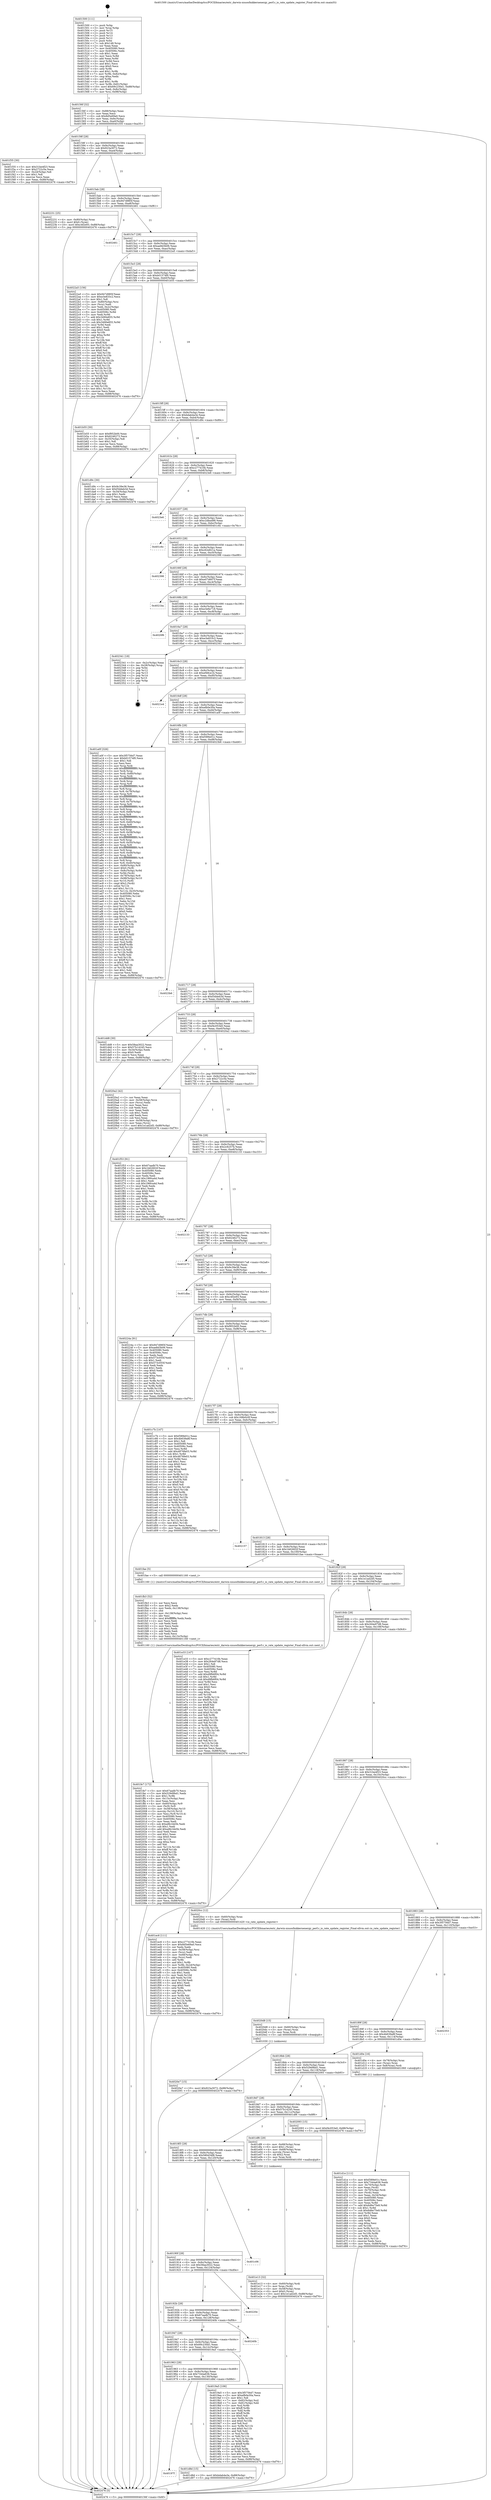 digraph "0x401500" {
  label = "0x401500 (/mnt/c/Users/mathe/Desktop/tcc/POCII/binaries/extr_darwin-xnuosfmkkernenergy_perf.c_io_rate_update_register_Final-ollvm.out::main(0))"
  labelloc = "t"
  node[shape=record]

  Entry [label="",width=0.3,height=0.3,shape=circle,fillcolor=black,style=filled]
  "0x40156f" [label="{
     0x40156f [32]\l
     | [instrs]\l
     &nbsp;&nbsp;0x40156f \<+6\>: mov -0x88(%rbp),%eax\l
     &nbsp;&nbsp;0x401575 \<+2\>: mov %eax,%ecx\l
     &nbsp;&nbsp;0x401577 \<+6\>: sub $0x8d5e69a0,%ecx\l
     &nbsp;&nbsp;0x40157d \<+6\>: mov %eax,-0x9c(%rbp)\l
     &nbsp;&nbsp;0x401583 \<+6\>: mov %ecx,-0xa0(%rbp)\l
     &nbsp;&nbsp;0x401589 \<+6\>: je 0000000000401f35 \<main+0xa35\>\l
  }"]
  "0x401f35" [label="{
     0x401f35 [30]\l
     | [instrs]\l
     &nbsp;&nbsp;0x401f35 \<+5\>: mov $0x31be4f23,%eax\l
     &nbsp;&nbsp;0x401f3a \<+5\>: mov $0x2722c5e,%ecx\l
     &nbsp;&nbsp;0x401f3f \<+3\>: mov -0x2d(%rbp),%dl\l
     &nbsp;&nbsp;0x401f42 \<+3\>: test $0x1,%dl\l
     &nbsp;&nbsp;0x401f45 \<+3\>: cmovne %ecx,%eax\l
     &nbsp;&nbsp;0x401f48 \<+6\>: mov %eax,-0x88(%rbp)\l
     &nbsp;&nbsp;0x401f4e \<+5\>: jmp 0000000000402476 \<main+0xf76\>\l
  }"]
  "0x40158f" [label="{
     0x40158f [28]\l
     | [instrs]\l
     &nbsp;&nbsp;0x40158f \<+5\>: jmp 0000000000401594 \<main+0x94\>\l
     &nbsp;&nbsp;0x401594 \<+6\>: mov -0x9c(%rbp),%eax\l
     &nbsp;&nbsp;0x40159a \<+5\>: sub $0x923a3072,%eax\l
     &nbsp;&nbsp;0x40159f \<+6\>: mov %eax,-0xa4(%rbp)\l
     &nbsp;&nbsp;0x4015a5 \<+6\>: je 0000000000402231 \<main+0xd31\>\l
  }"]
  Exit [label="",width=0.3,height=0.3,shape=circle,fillcolor=black,style=filled,peripheries=2]
  "0x402231" [label="{
     0x402231 [25]\l
     | [instrs]\l
     &nbsp;&nbsp;0x402231 \<+4\>: mov -0x80(%rbp),%rax\l
     &nbsp;&nbsp;0x402235 \<+6\>: movl $0x0,(%rax)\l
     &nbsp;&nbsp;0x40223b \<+10\>: movl $0xc4f2e93,-0x88(%rbp)\l
     &nbsp;&nbsp;0x402245 \<+5\>: jmp 0000000000402476 \<main+0xf76\>\l
  }"]
  "0x4015ab" [label="{
     0x4015ab [28]\l
     | [instrs]\l
     &nbsp;&nbsp;0x4015ab \<+5\>: jmp 00000000004015b0 \<main+0xb0\>\l
     &nbsp;&nbsp;0x4015b0 \<+6\>: mov -0x9c(%rbp),%eax\l
     &nbsp;&nbsp;0x4015b6 \<+5\>: sub $0x947d985f,%eax\l
     &nbsp;&nbsp;0x4015bb \<+6\>: mov %eax,-0xa8(%rbp)\l
     &nbsp;&nbsp;0x4015c1 \<+6\>: je 0000000000402461 \<main+0xf61\>\l
  }"]
  "0x4020e7" [label="{
     0x4020e7 [15]\l
     | [instrs]\l
     &nbsp;&nbsp;0x4020e7 \<+10\>: movl $0x923a3072,-0x88(%rbp)\l
     &nbsp;&nbsp;0x4020f1 \<+5\>: jmp 0000000000402476 \<main+0xf76\>\l
  }"]
  "0x402461" [label="{
     0x402461\l
  }", style=dashed]
  "0x4015c7" [label="{
     0x4015c7 [28]\l
     | [instrs]\l
     &nbsp;&nbsp;0x4015c7 \<+5\>: jmp 00000000004015cc \<main+0xcc\>\l
     &nbsp;&nbsp;0x4015cc \<+6\>: mov -0x9c(%rbp),%eax\l
     &nbsp;&nbsp;0x4015d2 \<+5\>: sub $0xae8d3b06,%eax\l
     &nbsp;&nbsp;0x4015d7 \<+6\>: mov %eax,-0xac(%rbp)\l
     &nbsp;&nbsp;0x4015dd \<+6\>: je 00000000004022a5 \<main+0xda5\>\l
  }"]
  "0x4020d8" [label="{
     0x4020d8 [15]\l
     | [instrs]\l
     &nbsp;&nbsp;0x4020d8 \<+4\>: mov -0x60(%rbp),%rax\l
     &nbsp;&nbsp;0x4020dc \<+3\>: mov (%rax),%rax\l
     &nbsp;&nbsp;0x4020df \<+3\>: mov %rax,%rdi\l
     &nbsp;&nbsp;0x4020e2 \<+5\>: call 0000000000401030 \<free@plt\>\l
     | [calls]\l
     &nbsp;&nbsp;0x401030 \{1\} (unknown)\l
  }"]
  "0x4022a5" [label="{
     0x4022a5 [156]\l
     | [instrs]\l
     &nbsp;&nbsp;0x4022a5 \<+5\>: mov $0x947d985f,%eax\l
     &nbsp;&nbsp;0x4022aa \<+5\>: mov $0xe3e833c2,%ecx\l
     &nbsp;&nbsp;0x4022af \<+2\>: mov $0x1,%dl\l
     &nbsp;&nbsp;0x4022b1 \<+4\>: mov -0x80(%rbp),%rsi\l
     &nbsp;&nbsp;0x4022b5 \<+2\>: mov (%rsi),%edi\l
     &nbsp;&nbsp;0x4022b7 \<+3\>: mov %edi,-0x2c(%rbp)\l
     &nbsp;&nbsp;0x4022ba \<+7\>: mov 0x405080,%edi\l
     &nbsp;&nbsp;0x4022c1 \<+8\>: mov 0x40506c,%r8d\l
     &nbsp;&nbsp;0x4022c9 \<+3\>: mov %edi,%r9d\l
     &nbsp;&nbsp;0x4022cc \<+7\>: add $0x3490e855,%r9d\l
     &nbsp;&nbsp;0x4022d3 \<+4\>: sub $0x1,%r9d\l
     &nbsp;&nbsp;0x4022d7 \<+7\>: sub $0x3490e855,%r9d\l
     &nbsp;&nbsp;0x4022de \<+4\>: imul %r9d,%edi\l
     &nbsp;&nbsp;0x4022e2 \<+3\>: and $0x1,%edi\l
     &nbsp;&nbsp;0x4022e5 \<+3\>: cmp $0x0,%edi\l
     &nbsp;&nbsp;0x4022e8 \<+4\>: sete %r10b\l
     &nbsp;&nbsp;0x4022ec \<+4\>: cmp $0xa,%r8d\l
     &nbsp;&nbsp;0x4022f0 \<+4\>: setl %r11b\l
     &nbsp;&nbsp;0x4022f4 \<+3\>: mov %r10b,%bl\l
     &nbsp;&nbsp;0x4022f7 \<+3\>: xor $0xff,%bl\l
     &nbsp;&nbsp;0x4022fa \<+3\>: mov %r11b,%r14b\l
     &nbsp;&nbsp;0x4022fd \<+4\>: xor $0xff,%r14b\l
     &nbsp;&nbsp;0x402301 \<+3\>: xor $0x0,%dl\l
     &nbsp;&nbsp;0x402304 \<+3\>: mov %bl,%r15b\l
     &nbsp;&nbsp;0x402307 \<+4\>: and $0x0,%r15b\l
     &nbsp;&nbsp;0x40230b \<+3\>: and %dl,%r10b\l
     &nbsp;&nbsp;0x40230e \<+3\>: mov %r14b,%r12b\l
     &nbsp;&nbsp;0x402311 \<+4\>: and $0x0,%r12b\l
     &nbsp;&nbsp;0x402315 \<+3\>: and %dl,%r11b\l
     &nbsp;&nbsp;0x402318 \<+3\>: or %r10b,%r15b\l
     &nbsp;&nbsp;0x40231b \<+3\>: or %r11b,%r12b\l
     &nbsp;&nbsp;0x40231e \<+3\>: xor %r12b,%r15b\l
     &nbsp;&nbsp;0x402321 \<+3\>: or %r14b,%bl\l
     &nbsp;&nbsp;0x402324 \<+3\>: xor $0xff,%bl\l
     &nbsp;&nbsp;0x402327 \<+3\>: or $0x0,%dl\l
     &nbsp;&nbsp;0x40232a \<+2\>: and %dl,%bl\l
     &nbsp;&nbsp;0x40232c \<+3\>: or %bl,%r15b\l
     &nbsp;&nbsp;0x40232f \<+4\>: test $0x1,%r15b\l
     &nbsp;&nbsp;0x402333 \<+3\>: cmovne %ecx,%eax\l
     &nbsp;&nbsp;0x402336 \<+6\>: mov %eax,-0x88(%rbp)\l
     &nbsp;&nbsp;0x40233c \<+5\>: jmp 0000000000402476 \<main+0xf76\>\l
  }"]
  "0x4015e3" [label="{
     0x4015e3 [28]\l
     | [instrs]\l
     &nbsp;&nbsp;0x4015e3 \<+5\>: jmp 00000000004015e8 \<main+0xe8\>\l
     &nbsp;&nbsp;0x4015e8 \<+6\>: mov -0x9c(%rbp),%eax\l
     &nbsp;&nbsp;0x4015ee \<+5\>: sub $0xb01574f0,%eax\l
     &nbsp;&nbsp;0x4015f3 \<+6\>: mov %eax,-0xb0(%rbp)\l
     &nbsp;&nbsp;0x4015f9 \<+6\>: je 0000000000401b55 \<main+0x655\>\l
  }"]
  "0x401fe7" [label="{
     0x401fe7 [172]\l
     | [instrs]\l
     &nbsp;&nbsp;0x401fe7 \<+5\>: mov $0x67aadb70,%ecx\l
     &nbsp;&nbsp;0x401fec \<+5\>: mov $0x529d9bd1,%edx\l
     &nbsp;&nbsp;0x401ff1 \<+3\>: mov $0x1,%r8b\l
     &nbsp;&nbsp;0x401ff4 \<+6\>: mov -0x13c(%rbp),%esi\l
     &nbsp;&nbsp;0x401ffa \<+3\>: imul %eax,%esi\l
     &nbsp;&nbsp;0x401ffd \<+4\>: mov -0x60(%rbp),%r9\l
     &nbsp;&nbsp;0x402001 \<+3\>: mov (%r9),%r9\l
     &nbsp;&nbsp;0x402004 \<+4\>: mov -0x58(%rbp),%r10\l
     &nbsp;&nbsp;0x402008 \<+3\>: movslq (%r10),%r10\l
     &nbsp;&nbsp;0x40200b \<+4\>: mov %esi,(%r9,%r10,4)\l
     &nbsp;&nbsp;0x40200f \<+7\>: mov 0x405080,%eax\l
     &nbsp;&nbsp;0x402016 \<+7\>: mov 0x40506c,%esi\l
     &nbsp;&nbsp;0x40201d \<+2\>: mov %eax,%edi\l
     &nbsp;&nbsp;0x40201f \<+6\>: sub $0xa9b1bb5b,%edi\l
     &nbsp;&nbsp;0x402025 \<+3\>: sub $0x1,%edi\l
     &nbsp;&nbsp;0x402028 \<+6\>: add $0xa9b1bb5b,%edi\l
     &nbsp;&nbsp;0x40202e \<+3\>: imul %edi,%eax\l
     &nbsp;&nbsp;0x402031 \<+3\>: and $0x1,%eax\l
     &nbsp;&nbsp;0x402034 \<+3\>: cmp $0x0,%eax\l
     &nbsp;&nbsp;0x402037 \<+4\>: sete %r11b\l
     &nbsp;&nbsp;0x40203b \<+3\>: cmp $0xa,%esi\l
     &nbsp;&nbsp;0x40203e \<+3\>: setl %bl\l
     &nbsp;&nbsp;0x402041 \<+3\>: mov %r11b,%r14b\l
     &nbsp;&nbsp;0x402044 \<+4\>: xor $0xff,%r14b\l
     &nbsp;&nbsp;0x402048 \<+3\>: mov %bl,%r15b\l
     &nbsp;&nbsp;0x40204b \<+4\>: xor $0xff,%r15b\l
     &nbsp;&nbsp;0x40204f \<+4\>: xor $0x0,%r8b\l
     &nbsp;&nbsp;0x402053 \<+3\>: mov %r14b,%r12b\l
     &nbsp;&nbsp;0x402056 \<+4\>: and $0x0,%r12b\l
     &nbsp;&nbsp;0x40205a \<+3\>: and %r8b,%r11b\l
     &nbsp;&nbsp;0x40205d \<+3\>: mov %r15b,%r13b\l
     &nbsp;&nbsp;0x402060 \<+4\>: and $0x0,%r13b\l
     &nbsp;&nbsp;0x402064 \<+3\>: and %r8b,%bl\l
     &nbsp;&nbsp;0x402067 \<+3\>: or %r11b,%r12b\l
     &nbsp;&nbsp;0x40206a \<+3\>: or %bl,%r13b\l
     &nbsp;&nbsp;0x40206d \<+3\>: xor %r13b,%r12b\l
     &nbsp;&nbsp;0x402070 \<+3\>: or %r15b,%r14b\l
     &nbsp;&nbsp;0x402073 \<+4\>: xor $0xff,%r14b\l
     &nbsp;&nbsp;0x402077 \<+4\>: or $0x0,%r8b\l
     &nbsp;&nbsp;0x40207b \<+3\>: and %r8b,%r14b\l
     &nbsp;&nbsp;0x40207e \<+3\>: or %r14b,%r12b\l
     &nbsp;&nbsp;0x402081 \<+4\>: test $0x1,%r12b\l
     &nbsp;&nbsp;0x402085 \<+3\>: cmovne %edx,%ecx\l
     &nbsp;&nbsp;0x402088 \<+6\>: mov %ecx,-0x88(%rbp)\l
     &nbsp;&nbsp;0x40208e \<+5\>: jmp 0000000000402476 \<main+0xf76\>\l
  }"]
  "0x401b55" [label="{
     0x401b55 [30]\l
     | [instrs]\l
     &nbsp;&nbsp;0x401b55 \<+5\>: mov $0xf952b00,%eax\l
     &nbsp;&nbsp;0x401b5a \<+5\>: mov $0x6246273,%ecx\l
     &nbsp;&nbsp;0x401b5f \<+3\>: mov -0x35(%rbp),%dl\l
     &nbsp;&nbsp;0x401b62 \<+3\>: test $0x1,%dl\l
     &nbsp;&nbsp;0x401b65 \<+3\>: cmovne %ecx,%eax\l
     &nbsp;&nbsp;0x401b68 \<+6\>: mov %eax,-0x88(%rbp)\l
     &nbsp;&nbsp;0x401b6e \<+5\>: jmp 0000000000402476 \<main+0xf76\>\l
  }"]
  "0x4015ff" [label="{
     0x4015ff [28]\l
     | [instrs]\l
     &nbsp;&nbsp;0x4015ff \<+5\>: jmp 0000000000401604 \<main+0x104\>\l
     &nbsp;&nbsp;0x401604 \<+6\>: mov -0x9c(%rbp),%eax\l
     &nbsp;&nbsp;0x40160a \<+5\>: sub $0xbdab4a3e,%eax\l
     &nbsp;&nbsp;0x40160f \<+6\>: mov %eax,-0xb4(%rbp)\l
     &nbsp;&nbsp;0x401615 \<+6\>: je 0000000000401d9c \<main+0x89c\>\l
  }"]
  "0x401fb3" [label="{
     0x401fb3 [52]\l
     | [instrs]\l
     &nbsp;&nbsp;0x401fb3 \<+2\>: xor %ecx,%ecx\l
     &nbsp;&nbsp;0x401fb5 \<+5\>: mov $0x2,%edx\l
     &nbsp;&nbsp;0x401fba \<+6\>: mov %edx,-0x138(%rbp)\l
     &nbsp;&nbsp;0x401fc0 \<+1\>: cltd\l
     &nbsp;&nbsp;0x401fc1 \<+6\>: mov -0x138(%rbp),%esi\l
     &nbsp;&nbsp;0x401fc7 \<+2\>: idiv %esi\l
     &nbsp;&nbsp;0x401fc9 \<+6\>: imul $0xfffffffe,%edx,%edx\l
     &nbsp;&nbsp;0x401fcf \<+2\>: mov %ecx,%edi\l
     &nbsp;&nbsp;0x401fd1 \<+2\>: sub %edx,%edi\l
     &nbsp;&nbsp;0x401fd3 \<+2\>: mov %ecx,%edx\l
     &nbsp;&nbsp;0x401fd5 \<+3\>: sub $0x1,%edx\l
     &nbsp;&nbsp;0x401fd8 \<+2\>: add %edx,%edi\l
     &nbsp;&nbsp;0x401fda \<+2\>: sub %edi,%ecx\l
     &nbsp;&nbsp;0x401fdc \<+6\>: mov %ecx,-0x13c(%rbp)\l
     &nbsp;&nbsp;0x401fe2 \<+5\>: call 0000000000401160 \<next_i\>\l
     | [calls]\l
     &nbsp;&nbsp;0x401160 \{1\} (/mnt/c/Users/mathe/Desktop/tcc/POCII/binaries/extr_darwin-xnuosfmkkernenergy_perf.c_io_rate_update_register_Final-ollvm.out::next_i)\l
  }"]
  "0x401d9c" [label="{
     0x401d9c [30]\l
     | [instrs]\l
     &nbsp;&nbsp;0x401d9c \<+5\>: mov $0x9c39e36,%eax\l
     &nbsp;&nbsp;0x401da1 \<+5\>: mov $0xf3ddeb3d,%ecx\l
     &nbsp;&nbsp;0x401da6 \<+3\>: mov -0x34(%rbp),%edx\l
     &nbsp;&nbsp;0x401da9 \<+3\>: cmp $0x1,%edx\l
     &nbsp;&nbsp;0x401dac \<+3\>: cmovl %ecx,%eax\l
     &nbsp;&nbsp;0x401daf \<+6\>: mov %eax,-0x88(%rbp)\l
     &nbsp;&nbsp;0x401db5 \<+5\>: jmp 0000000000402476 \<main+0xf76\>\l
  }"]
  "0x40161b" [label="{
     0x40161b [28]\l
     | [instrs]\l
     &nbsp;&nbsp;0x40161b \<+5\>: jmp 0000000000401620 \<main+0x120\>\l
     &nbsp;&nbsp;0x401620 \<+6\>: mov -0x9c(%rbp),%eax\l
     &nbsp;&nbsp;0x401626 \<+5\>: sub $0xc277410b,%eax\l
     &nbsp;&nbsp;0x40162b \<+6\>: mov %eax,-0xb8(%rbp)\l
     &nbsp;&nbsp;0x401631 \<+6\>: je 00000000004023e6 \<main+0xee6\>\l
  }"]
  "0x401e13" [label="{
     0x401e13 [32]\l
     | [instrs]\l
     &nbsp;&nbsp;0x401e13 \<+4\>: mov -0x60(%rbp),%rdi\l
     &nbsp;&nbsp;0x401e17 \<+3\>: mov %rax,(%rdi)\l
     &nbsp;&nbsp;0x401e1a \<+4\>: mov -0x58(%rbp),%rax\l
     &nbsp;&nbsp;0x401e1e \<+6\>: movl $0x0,(%rax)\l
     &nbsp;&nbsp;0x401e24 \<+10\>: movl $0x1e1ad2d5,-0x88(%rbp)\l
     &nbsp;&nbsp;0x401e2e \<+5\>: jmp 0000000000402476 \<main+0xf76\>\l
  }"]
  "0x4023e6" [label="{
     0x4023e6\l
  }", style=dashed]
  "0x401637" [label="{
     0x401637 [28]\l
     | [instrs]\l
     &nbsp;&nbsp;0x401637 \<+5\>: jmp 000000000040163c \<main+0x13c\>\l
     &nbsp;&nbsp;0x40163c \<+6\>: mov -0x9c(%rbp),%eax\l
     &nbsp;&nbsp;0x401642 \<+5\>: sub $0xc2dba486,%eax\l
     &nbsp;&nbsp;0x401647 \<+6\>: mov %eax,-0xbc(%rbp)\l
     &nbsp;&nbsp;0x40164d \<+6\>: je 0000000000401c6c \<main+0x76c\>\l
  }"]
  "0x40197f" [label="{
     0x40197f\l
  }", style=dashed]
  "0x401c6c" [label="{
     0x401c6c\l
  }", style=dashed]
  "0x401653" [label="{
     0x401653 [28]\l
     | [instrs]\l
     &nbsp;&nbsp;0x401653 \<+5\>: jmp 0000000000401658 \<main+0x158\>\l
     &nbsp;&nbsp;0x401658 \<+6\>: mov -0x9c(%rbp),%eax\l
     &nbsp;&nbsp;0x40165e \<+5\>: sub $0xc62e821a,%eax\l
     &nbsp;&nbsp;0x401663 \<+6\>: mov %eax,-0xc0(%rbp)\l
     &nbsp;&nbsp;0x401669 \<+6\>: je 0000000000402398 \<main+0xe98\>\l
  }"]
  "0x401d8d" [label="{
     0x401d8d [15]\l
     | [instrs]\l
     &nbsp;&nbsp;0x401d8d \<+10\>: movl $0xbdab4a3e,-0x88(%rbp)\l
     &nbsp;&nbsp;0x401d97 \<+5\>: jmp 0000000000402476 \<main+0xf76\>\l
  }"]
  "0x402398" [label="{
     0x402398\l
  }", style=dashed]
  "0x40166f" [label="{
     0x40166f [28]\l
     | [instrs]\l
     &nbsp;&nbsp;0x40166f \<+5\>: jmp 0000000000401674 \<main+0x174\>\l
     &nbsp;&nbsp;0x401674 \<+6\>: mov -0x9c(%rbp),%eax\l
     &nbsp;&nbsp;0x40167a \<+5\>: sub $0xe07d607f,%eax\l
     &nbsp;&nbsp;0x40167f \<+6\>: mov %eax,-0xc4(%rbp)\l
     &nbsp;&nbsp;0x401685 \<+6\>: je 00000000004021ba \<main+0xcba\>\l
  }"]
  "0x401d1e" [label="{
     0x401d1e [111]\l
     | [instrs]\l
     &nbsp;&nbsp;0x401d1e \<+5\>: mov $0xf389e01c,%ecx\l
     &nbsp;&nbsp;0x401d23 \<+5\>: mov $0x7344a636,%edx\l
     &nbsp;&nbsp;0x401d28 \<+4\>: mov -0x70(%rbp),%rdi\l
     &nbsp;&nbsp;0x401d2c \<+2\>: mov %eax,(%rdi)\l
     &nbsp;&nbsp;0x401d2e \<+4\>: mov -0x70(%rbp),%rdi\l
     &nbsp;&nbsp;0x401d32 \<+2\>: mov (%rdi),%eax\l
     &nbsp;&nbsp;0x401d34 \<+3\>: mov %eax,-0x34(%rbp)\l
     &nbsp;&nbsp;0x401d37 \<+7\>: mov 0x405080,%eax\l
     &nbsp;&nbsp;0x401d3e \<+7\>: mov 0x40506c,%esi\l
     &nbsp;&nbsp;0x401d45 \<+3\>: mov %eax,%r8d\l
     &nbsp;&nbsp;0x401d48 \<+7\>: add $0x6d6e75e9,%r8d\l
     &nbsp;&nbsp;0x401d4f \<+4\>: sub $0x1,%r8d\l
     &nbsp;&nbsp;0x401d53 \<+7\>: sub $0x6d6e75e9,%r8d\l
     &nbsp;&nbsp;0x401d5a \<+4\>: imul %r8d,%eax\l
     &nbsp;&nbsp;0x401d5e \<+3\>: and $0x1,%eax\l
     &nbsp;&nbsp;0x401d61 \<+3\>: cmp $0x0,%eax\l
     &nbsp;&nbsp;0x401d64 \<+4\>: sete %r9b\l
     &nbsp;&nbsp;0x401d68 \<+3\>: cmp $0xa,%esi\l
     &nbsp;&nbsp;0x401d6b \<+4\>: setl %r10b\l
     &nbsp;&nbsp;0x401d6f \<+3\>: mov %r9b,%r11b\l
     &nbsp;&nbsp;0x401d72 \<+3\>: and %r10b,%r11b\l
     &nbsp;&nbsp;0x401d75 \<+3\>: xor %r10b,%r9b\l
     &nbsp;&nbsp;0x401d78 \<+3\>: or %r9b,%r11b\l
     &nbsp;&nbsp;0x401d7b \<+4\>: test $0x1,%r11b\l
     &nbsp;&nbsp;0x401d7f \<+3\>: cmovne %edx,%ecx\l
     &nbsp;&nbsp;0x401d82 \<+6\>: mov %ecx,-0x88(%rbp)\l
     &nbsp;&nbsp;0x401d88 \<+5\>: jmp 0000000000402476 \<main+0xf76\>\l
  }"]
  "0x4021ba" [label="{
     0x4021ba\l
  }", style=dashed]
  "0x40168b" [label="{
     0x40168b [28]\l
     | [instrs]\l
     &nbsp;&nbsp;0x40168b \<+5\>: jmp 0000000000401690 \<main+0x190\>\l
     &nbsp;&nbsp;0x401690 \<+6\>: mov -0x9c(%rbp),%eax\l
     &nbsp;&nbsp;0x401696 \<+5\>: sub $0xe3e6e718,%eax\l
     &nbsp;&nbsp;0x40169b \<+6\>: mov %eax,-0xc8(%rbp)\l
     &nbsp;&nbsp;0x4016a1 \<+6\>: je 00000000004020f6 \<main+0xbf6\>\l
  }"]
  "0x401500" [label="{
     0x401500 [111]\l
     | [instrs]\l
     &nbsp;&nbsp;0x401500 \<+1\>: push %rbp\l
     &nbsp;&nbsp;0x401501 \<+3\>: mov %rsp,%rbp\l
     &nbsp;&nbsp;0x401504 \<+2\>: push %r15\l
     &nbsp;&nbsp;0x401506 \<+2\>: push %r14\l
     &nbsp;&nbsp;0x401508 \<+2\>: push %r13\l
     &nbsp;&nbsp;0x40150a \<+2\>: push %r12\l
     &nbsp;&nbsp;0x40150c \<+1\>: push %rbx\l
     &nbsp;&nbsp;0x40150d \<+7\>: sub $0x148,%rsp\l
     &nbsp;&nbsp;0x401514 \<+2\>: xor %eax,%eax\l
     &nbsp;&nbsp;0x401516 \<+7\>: mov 0x405080,%ecx\l
     &nbsp;&nbsp;0x40151d \<+7\>: mov 0x40506c,%edx\l
     &nbsp;&nbsp;0x401524 \<+3\>: sub $0x1,%eax\l
     &nbsp;&nbsp;0x401527 \<+3\>: mov %ecx,%r8d\l
     &nbsp;&nbsp;0x40152a \<+3\>: add %eax,%r8d\l
     &nbsp;&nbsp;0x40152d \<+4\>: imul %r8d,%ecx\l
     &nbsp;&nbsp;0x401531 \<+3\>: and $0x1,%ecx\l
     &nbsp;&nbsp;0x401534 \<+3\>: cmp $0x0,%ecx\l
     &nbsp;&nbsp;0x401537 \<+4\>: sete %r9b\l
     &nbsp;&nbsp;0x40153b \<+4\>: and $0x1,%r9b\l
     &nbsp;&nbsp;0x40153f \<+7\>: mov %r9b,-0x82(%rbp)\l
     &nbsp;&nbsp;0x401546 \<+3\>: cmp $0xa,%edx\l
     &nbsp;&nbsp;0x401549 \<+4\>: setl %r9b\l
     &nbsp;&nbsp;0x40154d \<+4\>: and $0x1,%r9b\l
     &nbsp;&nbsp;0x401551 \<+7\>: mov %r9b,-0x81(%rbp)\l
     &nbsp;&nbsp;0x401558 \<+10\>: movl $0x69c230d1,-0x88(%rbp)\l
     &nbsp;&nbsp;0x401562 \<+6\>: mov %edi,-0x8c(%rbp)\l
     &nbsp;&nbsp;0x401568 \<+7\>: mov %rsi,-0x98(%rbp)\l
  }"]
  "0x4020f6" [label="{
     0x4020f6\l
  }", style=dashed]
  "0x4016a7" [label="{
     0x4016a7 [28]\l
     | [instrs]\l
     &nbsp;&nbsp;0x4016a7 \<+5\>: jmp 00000000004016ac \<main+0x1ac\>\l
     &nbsp;&nbsp;0x4016ac \<+6\>: mov -0x9c(%rbp),%eax\l
     &nbsp;&nbsp;0x4016b2 \<+5\>: sub $0xe3e833c2,%eax\l
     &nbsp;&nbsp;0x4016b7 \<+6\>: mov %eax,-0xcc(%rbp)\l
     &nbsp;&nbsp;0x4016bd \<+6\>: je 0000000000402341 \<main+0xe41\>\l
  }"]
  "0x402476" [label="{
     0x402476 [5]\l
     | [instrs]\l
     &nbsp;&nbsp;0x402476 \<+5\>: jmp 000000000040156f \<main+0x6f\>\l
  }"]
  "0x402341" [label="{
     0x402341 [18]\l
     | [instrs]\l
     &nbsp;&nbsp;0x402341 \<+3\>: mov -0x2c(%rbp),%eax\l
     &nbsp;&nbsp;0x402344 \<+4\>: lea -0x28(%rbp),%rsp\l
     &nbsp;&nbsp;0x402348 \<+1\>: pop %rbx\l
     &nbsp;&nbsp;0x402349 \<+2\>: pop %r12\l
     &nbsp;&nbsp;0x40234b \<+2\>: pop %r13\l
     &nbsp;&nbsp;0x40234d \<+2\>: pop %r14\l
     &nbsp;&nbsp;0x40234f \<+2\>: pop %r15\l
     &nbsp;&nbsp;0x402351 \<+1\>: pop %rbp\l
     &nbsp;&nbsp;0x402352 \<+1\>: ret\l
  }"]
  "0x4016c3" [label="{
     0x4016c3 [28]\l
     | [instrs]\l
     &nbsp;&nbsp;0x4016c3 \<+5\>: jmp 00000000004016c8 \<main+0x1c8\>\l
     &nbsp;&nbsp;0x4016c8 \<+6\>: mov -0x9c(%rbp),%eax\l
     &nbsp;&nbsp;0x4016ce \<+5\>: sub $0xef48ce1b,%eax\l
     &nbsp;&nbsp;0x4016d3 \<+6\>: mov %eax,-0xd0(%rbp)\l
     &nbsp;&nbsp;0x4016d9 \<+6\>: je 00000000004021e4 \<main+0xce4\>\l
  }"]
  "0x401963" [label="{
     0x401963 [28]\l
     | [instrs]\l
     &nbsp;&nbsp;0x401963 \<+5\>: jmp 0000000000401968 \<main+0x468\>\l
     &nbsp;&nbsp;0x401968 \<+6\>: mov -0x9c(%rbp),%eax\l
     &nbsp;&nbsp;0x40196e \<+5\>: sub $0x7344a636,%eax\l
     &nbsp;&nbsp;0x401973 \<+6\>: mov %eax,-0x130(%rbp)\l
     &nbsp;&nbsp;0x401979 \<+6\>: je 0000000000401d8d \<main+0x88d\>\l
  }"]
  "0x4021e4" [label="{
     0x4021e4\l
  }", style=dashed]
  "0x4016df" [label="{
     0x4016df [28]\l
     | [instrs]\l
     &nbsp;&nbsp;0x4016df \<+5\>: jmp 00000000004016e4 \<main+0x1e4\>\l
     &nbsp;&nbsp;0x4016e4 \<+6\>: mov -0x9c(%rbp),%eax\l
     &nbsp;&nbsp;0x4016ea \<+5\>: sub $0xefb0e30a,%eax\l
     &nbsp;&nbsp;0x4016ef \<+6\>: mov %eax,-0xd4(%rbp)\l
     &nbsp;&nbsp;0x4016f5 \<+6\>: je 0000000000401a0f \<main+0x50f\>\l
  }"]
  "0x4019a5" [label="{
     0x4019a5 [106]\l
     | [instrs]\l
     &nbsp;&nbsp;0x4019a5 \<+5\>: mov $0x3f5756d7,%eax\l
     &nbsp;&nbsp;0x4019aa \<+5\>: mov $0xefb0e30a,%ecx\l
     &nbsp;&nbsp;0x4019af \<+2\>: mov $0x1,%dl\l
     &nbsp;&nbsp;0x4019b1 \<+7\>: mov -0x82(%rbp),%sil\l
     &nbsp;&nbsp;0x4019b8 \<+7\>: mov -0x81(%rbp),%dil\l
     &nbsp;&nbsp;0x4019bf \<+3\>: mov %sil,%r8b\l
     &nbsp;&nbsp;0x4019c2 \<+4\>: xor $0xff,%r8b\l
     &nbsp;&nbsp;0x4019c6 \<+3\>: mov %dil,%r9b\l
     &nbsp;&nbsp;0x4019c9 \<+4\>: xor $0xff,%r9b\l
     &nbsp;&nbsp;0x4019cd \<+3\>: xor $0x0,%dl\l
     &nbsp;&nbsp;0x4019d0 \<+3\>: mov %r8b,%r10b\l
     &nbsp;&nbsp;0x4019d3 \<+4\>: and $0x0,%r10b\l
     &nbsp;&nbsp;0x4019d7 \<+3\>: and %dl,%sil\l
     &nbsp;&nbsp;0x4019da \<+3\>: mov %r9b,%r11b\l
     &nbsp;&nbsp;0x4019dd \<+4\>: and $0x0,%r11b\l
     &nbsp;&nbsp;0x4019e1 \<+3\>: and %dl,%dil\l
     &nbsp;&nbsp;0x4019e4 \<+3\>: or %sil,%r10b\l
     &nbsp;&nbsp;0x4019e7 \<+3\>: or %dil,%r11b\l
     &nbsp;&nbsp;0x4019ea \<+3\>: xor %r11b,%r10b\l
     &nbsp;&nbsp;0x4019ed \<+3\>: or %r9b,%r8b\l
     &nbsp;&nbsp;0x4019f0 \<+4\>: xor $0xff,%r8b\l
     &nbsp;&nbsp;0x4019f4 \<+3\>: or $0x0,%dl\l
     &nbsp;&nbsp;0x4019f7 \<+3\>: and %dl,%r8b\l
     &nbsp;&nbsp;0x4019fa \<+3\>: or %r8b,%r10b\l
     &nbsp;&nbsp;0x4019fd \<+4\>: test $0x1,%r10b\l
     &nbsp;&nbsp;0x401a01 \<+3\>: cmovne %ecx,%eax\l
     &nbsp;&nbsp;0x401a04 \<+6\>: mov %eax,-0x88(%rbp)\l
     &nbsp;&nbsp;0x401a0a \<+5\>: jmp 0000000000402476 \<main+0xf76\>\l
  }"]
  "0x401a0f" [label="{
     0x401a0f [326]\l
     | [instrs]\l
     &nbsp;&nbsp;0x401a0f \<+5\>: mov $0x3f5756d7,%eax\l
     &nbsp;&nbsp;0x401a14 \<+5\>: mov $0xb01574f0,%ecx\l
     &nbsp;&nbsp;0x401a19 \<+2\>: mov $0x1,%dl\l
     &nbsp;&nbsp;0x401a1b \<+2\>: xor %esi,%esi\l
     &nbsp;&nbsp;0x401a1d \<+3\>: mov %rsp,%rdi\l
     &nbsp;&nbsp;0x401a20 \<+4\>: add $0xfffffffffffffff0,%rdi\l
     &nbsp;&nbsp;0x401a24 \<+3\>: mov %rdi,%rsp\l
     &nbsp;&nbsp;0x401a27 \<+4\>: mov %rdi,-0x80(%rbp)\l
     &nbsp;&nbsp;0x401a2b \<+3\>: mov %rsp,%rdi\l
     &nbsp;&nbsp;0x401a2e \<+4\>: add $0xfffffffffffffff0,%rdi\l
     &nbsp;&nbsp;0x401a32 \<+3\>: mov %rdi,%rsp\l
     &nbsp;&nbsp;0x401a35 \<+3\>: mov %rsp,%r8\l
     &nbsp;&nbsp;0x401a38 \<+4\>: add $0xfffffffffffffff0,%r8\l
     &nbsp;&nbsp;0x401a3c \<+3\>: mov %r8,%rsp\l
     &nbsp;&nbsp;0x401a3f \<+4\>: mov %r8,-0x78(%rbp)\l
     &nbsp;&nbsp;0x401a43 \<+3\>: mov %rsp,%r8\l
     &nbsp;&nbsp;0x401a46 \<+4\>: add $0xfffffffffffffff0,%r8\l
     &nbsp;&nbsp;0x401a4a \<+3\>: mov %r8,%rsp\l
     &nbsp;&nbsp;0x401a4d \<+4\>: mov %r8,-0x70(%rbp)\l
     &nbsp;&nbsp;0x401a51 \<+3\>: mov %rsp,%r8\l
     &nbsp;&nbsp;0x401a54 \<+4\>: add $0xfffffffffffffff0,%r8\l
     &nbsp;&nbsp;0x401a58 \<+3\>: mov %r8,%rsp\l
     &nbsp;&nbsp;0x401a5b \<+4\>: mov %r8,-0x68(%rbp)\l
     &nbsp;&nbsp;0x401a5f \<+3\>: mov %rsp,%r8\l
     &nbsp;&nbsp;0x401a62 \<+4\>: add $0xfffffffffffffff0,%r8\l
     &nbsp;&nbsp;0x401a66 \<+3\>: mov %r8,%rsp\l
     &nbsp;&nbsp;0x401a69 \<+4\>: mov %r8,-0x60(%rbp)\l
     &nbsp;&nbsp;0x401a6d \<+3\>: mov %rsp,%r8\l
     &nbsp;&nbsp;0x401a70 \<+4\>: add $0xfffffffffffffff0,%r8\l
     &nbsp;&nbsp;0x401a74 \<+3\>: mov %r8,%rsp\l
     &nbsp;&nbsp;0x401a77 \<+4\>: mov %r8,-0x58(%rbp)\l
     &nbsp;&nbsp;0x401a7b \<+3\>: mov %rsp,%r8\l
     &nbsp;&nbsp;0x401a7e \<+4\>: add $0xfffffffffffffff0,%r8\l
     &nbsp;&nbsp;0x401a82 \<+3\>: mov %r8,%rsp\l
     &nbsp;&nbsp;0x401a85 \<+4\>: mov %r8,-0x50(%rbp)\l
     &nbsp;&nbsp;0x401a89 \<+3\>: mov %rsp,%r8\l
     &nbsp;&nbsp;0x401a8c \<+4\>: add $0xfffffffffffffff0,%r8\l
     &nbsp;&nbsp;0x401a90 \<+3\>: mov %r8,%rsp\l
     &nbsp;&nbsp;0x401a93 \<+4\>: mov %r8,-0x48(%rbp)\l
     &nbsp;&nbsp;0x401a97 \<+3\>: mov %rsp,%r8\l
     &nbsp;&nbsp;0x401a9a \<+4\>: add $0xfffffffffffffff0,%r8\l
     &nbsp;&nbsp;0x401a9e \<+3\>: mov %r8,%rsp\l
     &nbsp;&nbsp;0x401aa1 \<+4\>: mov %r8,-0x40(%rbp)\l
     &nbsp;&nbsp;0x401aa5 \<+4\>: mov -0x80(%rbp),%r8\l
     &nbsp;&nbsp;0x401aa9 \<+7\>: movl $0x0,(%r8)\l
     &nbsp;&nbsp;0x401ab0 \<+7\>: mov -0x8c(%rbp),%r9d\l
     &nbsp;&nbsp;0x401ab7 \<+3\>: mov %r9d,(%rdi)\l
     &nbsp;&nbsp;0x401aba \<+4\>: mov -0x78(%rbp),%r8\l
     &nbsp;&nbsp;0x401abe \<+7\>: mov -0x98(%rbp),%r10\l
     &nbsp;&nbsp;0x401ac5 \<+3\>: mov %r10,(%r8)\l
     &nbsp;&nbsp;0x401ac8 \<+3\>: cmpl $0x2,(%rdi)\l
     &nbsp;&nbsp;0x401acb \<+4\>: setne %r11b\l
     &nbsp;&nbsp;0x401acf \<+4\>: and $0x1,%r11b\l
     &nbsp;&nbsp;0x401ad3 \<+4\>: mov %r11b,-0x35(%rbp)\l
     &nbsp;&nbsp;0x401ad7 \<+7\>: mov 0x405080,%ebx\l
     &nbsp;&nbsp;0x401ade \<+8\>: mov 0x40506c,%r14d\l
     &nbsp;&nbsp;0x401ae6 \<+3\>: sub $0x1,%esi\l
     &nbsp;&nbsp;0x401ae9 \<+3\>: mov %ebx,%r15d\l
     &nbsp;&nbsp;0x401aec \<+3\>: add %esi,%r15d\l
     &nbsp;&nbsp;0x401aef \<+4\>: imul %r15d,%ebx\l
     &nbsp;&nbsp;0x401af3 \<+3\>: and $0x1,%ebx\l
     &nbsp;&nbsp;0x401af6 \<+3\>: cmp $0x0,%ebx\l
     &nbsp;&nbsp;0x401af9 \<+4\>: sete %r11b\l
     &nbsp;&nbsp;0x401afd \<+4\>: cmp $0xa,%r14d\l
     &nbsp;&nbsp;0x401b01 \<+4\>: setl %r12b\l
     &nbsp;&nbsp;0x401b05 \<+3\>: mov %r11b,%r13b\l
     &nbsp;&nbsp;0x401b08 \<+4\>: xor $0xff,%r13b\l
     &nbsp;&nbsp;0x401b0c \<+3\>: mov %r12b,%sil\l
     &nbsp;&nbsp;0x401b0f \<+4\>: xor $0xff,%sil\l
     &nbsp;&nbsp;0x401b13 \<+3\>: xor $0x1,%dl\l
     &nbsp;&nbsp;0x401b16 \<+3\>: mov %r13b,%dil\l
     &nbsp;&nbsp;0x401b19 \<+4\>: and $0xff,%dil\l
     &nbsp;&nbsp;0x401b1d \<+3\>: and %dl,%r11b\l
     &nbsp;&nbsp;0x401b20 \<+3\>: mov %sil,%r8b\l
     &nbsp;&nbsp;0x401b23 \<+4\>: and $0xff,%r8b\l
     &nbsp;&nbsp;0x401b27 \<+3\>: and %dl,%r12b\l
     &nbsp;&nbsp;0x401b2a \<+3\>: or %r11b,%dil\l
     &nbsp;&nbsp;0x401b2d \<+3\>: or %r12b,%r8b\l
     &nbsp;&nbsp;0x401b30 \<+3\>: xor %r8b,%dil\l
     &nbsp;&nbsp;0x401b33 \<+3\>: or %sil,%r13b\l
     &nbsp;&nbsp;0x401b36 \<+4\>: xor $0xff,%r13b\l
     &nbsp;&nbsp;0x401b3a \<+3\>: or $0x1,%dl\l
     &nbsp;&nbsp;0x401b3d \<+3\>: and %dl,%r13b\l
     &nbsp;&nbsp;0x401b40 \<+3\>: or %r13b,%dil\l
     &nbsp;&nbsp;0x401b43 \<+4\>: test $0x1,%dil\l
     &nbsp;&nbsp;0x401b47 \<+3\>: cmovne %ecx,%eax\l
     &nbsp;&nbsp;0x401b4a \<+6\>: mov %eax,-0x88(%rbp)\l
     &nbsp;&nbsp;0x401b50 \<+5\>: jmp 0000000000402476 \<main+0xf76\>\l
  }"]
  "0x4016fb" [label="{
     0x4016fb [28]\l
     | [instrs]\l
     &nbsp;&nbsp;0x4016fb \<+5\>: jmp 0000000000401700 \<main+0x200\>\l
     &nbsp;&nbsp;0x401700 \<+6\>: mov -0x9c(%rbp),%eax\l
     &nbsp;&nbsp;0x401706 \<+5\>: sub $0xf389e01c,%eax\l
     &nbsp;&nbsp;0x40170b \<+6\>: mov %eax,-0xd8(%rbp)\l
     &nbsp;&nbsp;0x401711 \<+6\>: je 00000000004023b6 \<main+0xeb6\>\l
  }"]
  "0x401947" [label="{
     0x401947 [28]\l
     | [instrs]\l
     &nbsp;&nbsp;0x401947 \<+5\>: jmp 000000000040194c \<main+0x44c\>\l
     &nbsp;&nbsp;0x40194c \<+6\>: mov -0x9c(%rbp),%eax\l
     &nbsp;&nbsp;0x401952 \<+5\>: sub $0x69c230d1,%eax\l
     &nbsp;&nbsp;0x401957 \<+6\>: mov %eax,-0x12c(%rbp)\l
     &nbsp;&nbsp;0x40195d \<+6\>: je 00000000004019a5 \<main+0x4a5\>\l
  }"]
  "0x4023b6" [label="{
     0x4023b6\l
  }", style=dashed]
  "0x401717" [label="{
     0x401717 [28]\l
     | [instrs]\l
     &nbsp;&nbsp;0x401717 \<+5\>: jmp 000000000040171c \<main+0x21c\>\l
     &nbsp;&nbsp;0x40171c \<+6\>: mov -0x9c(%rbp),%eax\l
     &nbsp;&nbsp;0x401722 \<+5\>: sub $0xf3ddeb3d,%eax\l
     &nbsp;&nbsp;0x401727 \<+6\>: mov %eax,-0xdc(%rbp)\l
     &nbsp;&nbsp;0x40172d \<+6\>: je 0000000000401dd8 \<main+0x8d8\>\l
  }"]
  "0x40240b" [label="{
     0x40240b\l
  }", style=dashed]
  "0x401dd8" [label="{
     0x401dd8 [30]\l
     | [instrs]\l
     &nbsp;&nbsp;0x401dd8 \<+5\>: mov $0x58aa3022,%eax\l
     &nbsp;&nbsp;0x401ddd \<+5\>: mov $0x57b14245,%ecx\l
     &nbsp;&nbsp;0x401de2 \<+3\>: mov -0x34(%rbp),%edx\l
     &nbsp;&nbsp;0x401de5 \<+3\>: cmp $0x0,%edx\l
     &nbsp;&nbsp;0x401de8 \<+3\>: cmove %ecx,%eax\l
     &nbsp;&nbsp;0x401deb \<+6\>: mov %eax,-0x88(%rbp)\l
     &nbsp;&nbsp;0x401df1 \<+5\>: jmp 0000000000402476 \<main+0xf76\>\l
  }"]
  "0x401733" [label="{
     0x401733 [28]\l
     | [instrs]\l
     &nbsp;&nbsp;0x401733 \<+5\>: jmp 0000000000401738 \<main+0x238\>\l
     &nbsp;&nbsp;0x401738 \<+6\>: mov -0x9c(%rbp),%eax\l
     &nbsp;&nbsp;0x40173e \<+5\>: sub $0xf4c053e0,%eax\l
     &nbsp;&nbsp;0x401743 \<+6\>: mov %eax,-0xe0(%rbp)\l
     &nbsp;&nbsp;0x401749 \<+6\>: je 00000000004020a2 \<main+0xba2\>\l
  }"]
  "0x40192b" [label="{
     0x40192b [28]\l
     | [instrs]\l
     &nbsp;&nbsp;0x40192b \<+5\>: jmp 0000000000401930 \<main+0x430\>\l
     &nbsp;&nbsp;0x401930 \<+6\>: mov -0x9c(%rbp),%eax\l
     &nbsp;&nbsp;0x401936 \<+5\>: sub $0x67aadb70,%eax\l
     &nbsp;&nbsp;0x40193b \<+6\>: mov %eax,-0x128(%rbp)\l
     &nbsp;&nbsp;0x401941 \<+6\>: je 000000000040240b \<main+0xf0b\>\l
  }"]
  "0x4020a2" [label="{
     0x4020a2 [42]\l
     | [instrs]\l
     &nbsp;&nbsp;0x4020a2 \<+2\>: xor %eax,%eax\l
     &nbsp;&nbsp;0x4020a4 \<+4\>: mov -0x58(%rbp),%rcx\l
     &nbsp;&nbsp;0x4020a8 \<+2\>: mov (%rcx),%edx\l
     &nbsp;&nbsp;0x4020aa \<+2\>: mov %eax,%esi\l
     &nbsp;&nbsp;0x4020ac \<+2\>: sub %edx,%esi\l
     &nbsp;&nbsp;0x4020ae \<+2\>: mov %eax,%edx\l
     &nbsp;&nbsp;0x4020b0 \<+3\>: sub $0x1,%edx\l
     &nbsp;&nbsp;0x4020b3 \<+2\>: add %edx,%esi\l
     &nbsp;&nbsp;0x4020b5 \<+2\>: sub %esi,%eax\l
     &nbsp;&nbsp;0x4020b7 \<+4\>: mov -0x58(%rbp),%rcx\l
     &nbsp;&nbsp;0x4020bb \<+2\>: mov %eax,(%rcx)\l
     &nbsp;&nbsp;0x4020bd \<+10\>: movl $0x1e1ad2d5,-0x88(%rbp)\l
     &nbsp;&nbsp;0x4020c7 \<+5\>: jmp 0000000000402476 \<main+0xf76\>\l
  }"]
  "0x40174f" [label="{
     0x40174f [28]\l
     | [instrs]\l
     &nbsp;&nbsp;0x40174f \<+5\>: jmp 0000000000401754 \<main+0x254\>\l
     &nbsp;&nbsp;0x401754 \<+6\>: mov -0x9c(%rbp),%eax\l
     &nbsp;&nbsp;0x40175a \<+5\>: sub $0x2722c5e,%eax\l
     &nbsp;&nbsp;0x40175f \<+6\>: mov %eax,-0xe4(%rbp)\l
     &nbsp;&nbsp;0x401765 \<+6\>: je 0000000000401f53 \<main+0xa53\>\l
  }"]
  "0x40220e" [label="{
     0x40220e\l
  }", style=dashed]
  "0x401f53" [label="{
     0x401f53 [91]\l
     | [instrs]\l
     &nbsp;&nbsp;0x401f53 \<+5\>: mov $0x67aadb70,%eax\l
     &nbsp;&nbsp;0x401f58 \<+5\>: mov $0x1b62602f,%ecx\l
     &nbsp;&nbsp;0x401f5d \<+7\>: mov 0x405080,%edx\l
     &nbsp;&nbsp;0x401f64 \<+7\>: mov 0x40506c,%esi\l
     &nbsp;&nbsp;0x401f6b \<+2\>: mov %edx,%edi\l
     &nbsp;&nbsp;0x401f6d \<+6\>: add $0x196fca4d,%edi\l
     &nbsp;&nbsp;0x401f73 \<+3\>: sub $0x1,%edi\l
     &nbsp;&nbsp;0x401f76 \<+6\>: sub $0x196fca4d,%edi\l
     &nbsp;&nbsp;0x401f7c \<+3\>: imul %edi,%edx\l
     &nbsp;&nbsp;0x401f7f \<+3\>: and $0x1,%edx\l
     &nbsp;&nbsp;0x401f82 \<+3\>: cmp $0x0,%edx\l
     &nbsp;&nbsp;0x401f85 \<+4\>: sete %r8b\l
     &nbsp;&nbsp;0x401f89 \<+3\>: cmp $0xa,%esi\l
     &nbsp;&nbsp;0x401f8c \<+4\>: setl %r9b\l
     &nbsp;&nbsp;0x401f90 \<+3\>: mov %r8b,%r10b\l
     &nbsp;&nbsp;0x401f93 \<+3\>: and %r9b,%r10b\l
     &nbsp;&nbsp;0x401f96 \<+3\>: xor %r9b,%r8b\l
     &nbsp;&nbsp;0x401f99 \<+3\>: or %r8b,%r10b\l
     &nbsp;&nbsp;0x401f9c \<+4\>: test $0x1,%r10b\l
     &nbsp;&nbsp;0x401fa0 \<+3\>: cmovne %ecx,%eax\l
     &nbsp;&nbsp;0x401fa3 \<+6\>: mov %eax,-0x88(%rbp)\l
     &nbsp;&nbsp;0x401fa9 \<+5\>: jmp 0000000000402476 \<main+0xf76\>\l
  }"]
  "0x40176b" [label="{
     0x40176b [28]\l
     | [instrs]\l
     &nbsp;&nbsp;0x40176b \<+5\>: jmp 0000000000401770 \<main+0x270\>\l
     &nbsp;&nbsp;0x401770 \<+6\>: mov -0x9c(%rbp),%eax\l
     &nbsp;&nbsp;0x401776 \<+5\>: sub $0x2c6257b,%eax\l
     &nbsp;&nbsp;0x40177b \<+6\>: mov %eax,-0xe8(%rbp)\l
     &nbsp;&nbsp;0x401781 \<+6\>: je 0000000000402133 \<main+0xc33\>\l
  }"]
  "0x40190f" [label="{
     0x40190f [28]\l
     | [instrs]\l
     &nbsp;&nbsp;0x40190f \<+5\>: jmp 0000000000401914 \<main+0x414\>\l
     &nbsp;&nbsp;0x401914 \<+6\>: mov -0x9c(%rbp),%eax\l
     &nbsp;&nbsp;0x40191a \<+5\>: sub $0x58aa3022,%eax\l
     &nbsp;&nbsp;0x40191f \<+6\>: mov %eax,-0x124(%rbp)\l
     &nbsp;&nbsp;0x401925 \<+6\>: je 000000000040220e \<main+0xd0e\>\l
  }"]
  "0x402133" [label="{
     0x402133\l
  }", style=dashed]
  "0x401787" [label="{
     0x401787 [28]\l
     | [instrs]\l
     &nbsp;&nbsp;0x401787 \<+5\>: jmp 000000000040178c \<main+0x28c\>\l
     &nbsp;&nbsp;0x40178c \<+6\>: mov -0x9c(%rbp),%eax\l
     &nbsp;&nbsp;0x401792 \<+5\>: sub $0x6246273,%eax\l
     &nbsp;&nbsp;0x401797 \<+6\>: mov %eax,-0xec(%rbp)\l
     &nbsp;&nbsp;0x40179d \<+6\>: je 0000000000401b73 \<main+0x673\>\l
  }"]
  "0x401c06" [label="{
     0x401c06\l
  }", style=dashed]
  "0x401b73" [label="{
     0x401b73\l
  }", style=dashed]
  "0x4017a3" [label="{
     0x4017a3 [28]\l
     | [instrs]\l
     &nbsp;&nbsp;0x4017a3 \<+5\>: jmp 00000000004017a8 \<main+0x2a8\>\l
     &nbsp;&nbsp;0x4017a8 \<+6\>: mov -0x9c(%rbp),%eax\l
     &nbsp;&nbsp;0x4017ae \<+5\>: sub $0x9c39e36,%eax\l
     &nbsp;&nbsp;0x4017b3 \<+6\>: mov %eax,-0xf0(%rbp)\l
     &nbsp;&nbsp;0x4017b9 \<+6\>: je 0000000000401dba \<main+0x8ba\>\l
  }"]
  "0x4018f3" [label="{
     0x4018f3 [28]\l
     | [instrs]\l
     &nbsp;&nbsp;0x4018f3 \<+5\>: jmp 00000000004018f8 \<main+0x3f8\>\l
     &nbsp;&nbsp;0x4018f8 \<+6\>: mov -0x9c(%rbp),%eax\l
     &nbsp;&nbsp;0x4018fe \<+5\>: sub $0x580d34f6,%eax\l
     &nbsp;&nbsp;0x401903 \<+6\>: mov %eax,-0x120(%rbp)\l
     &nbsp;&nbsp;0x401909 \<+6\>: je 0000000000401c06 \<main+0x706\>\l
  }"]
  "0x401dba" [label="{
     0x401dba\l
  }", style=dashed]
  "0x4017bf" [label="{
     0x4017bf [28]\l
     | [instrs]\l
     &nbsp;&nbsp;0x4017bf \<+5\>: jmp 00000000004017c4 \<main+0x2c4\>\l
     &nbsp;&nbsp;0x4017c4 \<+6\>: mov -0x9c(%rbp),%eax\l
     &nbsp;&nbsp;0x4017ca \<+5\>: sub $0xc4f2e93,%eax\l
     &nbsp;&nbsp;0x4017cf \<+6\>: mov %eax,-0xf4(%rbp)\l
     &nbsp;&nbsp;0x4017d5 \<+6\>: je 000000000040224a \<main+0xd4a\>\l
  }"]
  "0x401df6" [label="{
     0x401df6 [29]\l
     | [instrs]\l
     &nbsp;&nbsp;0x401df6 \<+4\>: mov -0x68(%rbp),%rax\l
     &nbsp;&nbsp;0x401dfa \<+6\>: movl $0x1,(%rax)\l
     &nbsp;&nbsp;0x401e00 \<+4\>: mov -0x68(%rbp),%rax\l
     &nbsp;&nbsp;0x401e04 \<+3\>: movslq (%rax),%rax\l
     &nbsp;&nbsp;0x401e07 \<+4\>: shl $0x2,%rax\l
     &nbsp;&nbsp;0x401e0b \<+3\>: mov %rax,%rdi\l
     &nbsp;&nbsp;0x401e0e \<+5\>: call 0000000000401050 \<malloc@plt\>\l
     | [calls]\l
     &nbsp;&nbsp;0x401050 \{1\} (unknown)\l
  }"]
  "0x40224a" [label="{
     0x40224a [91]\l
     | [instrs]\l
     &nbsp;&nbsp;0x40224a \<+5\>: mov $0x947d985f,%eax\l
     &nbsp;&nbsp;0x40224f \<+5\>: mov $0xae8d3b06,%ecx\l
     &nbsp;&nbsp;0x402254 \<+7\>: mov 0x405080,%edx\l
     &nbsp;&nbsp;0x40225b \<+7\>: mov 0x40506c,%esi\l
     &nbsp;&nbsp;0x402262 \<+2\>: mov %edx,%edi\l
     &nbsp;&nbsp;0x402264 \<+6\>: sub $0x573c055f,%edi\l
     &nbsp;&nbsp;0x40226a \<+3\>: sub $0x1,%edi\l
     &nbsp;&nbsp;0x40226d \<+6\>: add $0x573c055f,%edi\l
     &nbsp;&nbsp;0x402273 \<+3\>: imul %edi,%edx\l
     &nbsp;&nbsp;0x402276 \<+3\>: and $0x1,%edx\l
     &nbsp;&nbsp;0x402279 \<+3\>: cmp $0x0,%edx\l
     &nbsp;&nbsp;0x40227c \<+4\>: sete %r8b\l
     &nbsp;&nbsp;0x402280 \<+3\>: cmp $0xa,%esi\l
     &nbsp;&nbsp;0x402283 \<+4\>: setl %r9b\l
     &nbsp;&nbsp;0x402287 \<+3\>: mov %r8b,%r10b\l
     &nbsp;&nbsp;0x40228a \<+3\>: and %r9b,%r10b\l
     &nbsp;&nbsp;0x40228d \<+3\>: xor %r9b,%r8b\l
     &nbsp;&nbsp;0x402290 \<+3\>: or %r8b,%r10b\l
     &nbsp;&nbsp;0x402293 \<+4\>: test $0x1,%r10b\l
     &nbsp;&nbsp;0x402297 \<+3\>: cmovne %ecx,%eax\l
     &nbsp;&nbsp;0x40229a \<+6\>: mov %eax,-0x88(%rbp)\l
     &nbsp;&nbsp;0x4022a0 \<+5\>: jmp 0000000000402476 \<main+0xf76\>\l
  }"]
  "0x4017db" [label="{
     0x4017db [28]\l
     | [instrs]\l
     &nbsp;&nbsp;0x4017db \<+5\>: jmp 00000000004017e0 \<main+0x2e0\>\l
     &nbsp;&nbsp;0x4017e0 \<+6\>: mov -0x9c(%rbp),%eax\l
     &nbsp;&nbsp;0x4017e6 \<+5\>: sub $0xf952b00,%eax\l
     &nbsp;&nbsp;0x4017eb \<+6\>: mov %eax,-0xf8(%rbp)\l
     &nbsp;&nbsp;0x4017f1 \<+6\>: je 0000000000401c7b \<main+0x77b\>\l
  }"]
  "0x4018d7" [label="{
     0x4018d7 [28]\l
     | [instrs]\l
     &nbsp;&nbsp;0x4018d7 \<+5\>: jmp 00000000004018dc \<main+0x3dc\>\l
     &nbsp;&nbsp;0x4018dc \<+6\>: mov -0x9c(%rbp),%eax\l
     &nbsp;&nbsp;0x4018e2 \<+5\>: sub $0x57b14245,%eax\l
     &nbsp;&nbsp;0x4018e7 \<+6\>: mov %eax,-0x11c(%rbp)\l
     &nbsp;&nbsp;0x4018ed \<+6\>: je 0000000000401df6 \<main+0x8f6\>\l
  }"]
  "0x401c7b" [label="{
     0x401c7b [147]\l
     | [instrs]\l
     &nbsp;&nbsp;0x401c7b \<+5\>: mov $0xf389e01c,%eax\l
     &nbsp;&nbsp;0x401c80 \<+5\>: mov $0x4b639a8f,%ecx\l
     &nbsp;&nbsp;0x401c85 \<+2\>: mov $0x1,%dl\l
     &nbsp;&nbsp;0x401c87 \<+7\>: mov 0x405080,%esi\l
     &nbsp;&nbsp;0x401c8e \<+7\>: mov 0x40506c,%edi\l
     &nbsp;&nbsp;0x401c95 \<+3\>: mov %esi,%r8d\l
     &nbsp;&nbsp;0x401c98 \<+7\>: add $0x4876fe03,%r8d\l
     &nbsp;&nbsp;0x401c9f \<+4\>: sub $0x1,%r8d\l
     &nbsp;&nbsp;0x401ca3 \<+7\>: sub $0x4876fe03,%r8d\l
     &nbsp;&nbsp;0x401caa \<+4\>: imul %r8d,%esi\l
     &nbsp;&nbsp;0x401cae \<+3\>: and $0x1,%esi\l
     &nbsp;&nbsp;0x401cb1 \<+3\>: cmp $0x0,%esi\l
     &nbsp;&nbsp;0x401cb4 \<+4\>: sete %r9b\l
     &nbsp;&nbsp;0x401cb8 \<+3\>: cmp $0xa,%edi\l
     &nbsp;&nbsp;0x401cbb \<+4\>: setl %r10b\l
     &nbsp;&nbsp;0x401cbf \<+3\>: mov %r9b,%r11b\l
     &nbsp;&nbsp;0x401cc2 \<+4\>: xor $0xff,%r11b\l
     &nbsp;&nbsp;0x401cc6 \<+3\>: mov %r10b,%bl\l
     &nbsp;&nbsp;0x401cc9 \<+3\>: xor $0xff,%bl\l
     &nbsp;&nbsp;0x401ccc \<+3\>: xor $0x0,%dl\l
     &nbsp;&nbsp;0x401ccf \<+3\>: mov %r11b,%r14b\l
     &nbsp;&nbsp;0x401cd2 \<+4\>: and $0x0,%r14b\l
     &nbsp;&nbsp;0x401cd6 \<+3\>: and %dl,%r9b\l
     &nbsp;&nbsp;0x401cd9 \<+3\>: mov %bl,%r15b\l
     &nbsp;&nbsp;0x401cdc \<+4\>: and $0x0,%r15b\l
     &nbsp;&nbsp;0x401ce0 \<+3\>: and %dl,%r10b\l
     &nbsp;&nbsp;0x401ce3 \<+3\>: or %r9b,%r14b\l
     &nbsp;&nbsp;0x401ce6 \<+3\>: or %r10b,%r15b\l
     &nbsp;&nbsp;0x401ce9 \<+3\>: xor %r15b,%r14b\l
     &nbsp;&nbsp;0x401cec \<+3\>: or %bl,%r11b\l
     &nbsp;&nbsp;0x401cef \<+4\>: xor $0xff,%r11b\l
     &nbsp;&nbsp;0x401cf3 \<+3\>: or $0x0,%dl\l
     &nbsp;&nbsp;0x401cf6 \<+3\>: and %dl,%r11b\l
     &nbsp;&nbsp;0x401cf9 \<+3\>: or %r11b,%r14b\l
     &nbsp;&nbsp;0x401cfc \<+4\>: test $0x1,%r14b\l
     &nbsp;&nbsp;0x401d00 \<+3\>: cmovne %ecx,%eax\l
     &nbsp;&nbsp;0x401d03 \<+6\>: mov %eax,-0x88(%rbp)\l
     &nbsp;&nbsp;0x401d09 \<+5\>: jmp 0000000000402476 \<main+0xf76\>\l
  }"]
  "0x4017f7" [label="{
     0x4017f7 [28]\l
     | [instrs]\l
     &nbsp;&nbsp;0x4017f7 \<+5\>: jmp 00000000004017fc \<main+0x2fc\>\l
     &nbsp;&nbsp;0x4017fc \<+6\>: mov -0x9c(%rbp),%eax\l
     &nbsp;&nbsp;0x401802 \<+5\>: sub $0x168b0c0f,%eax\l
     &nbsp;&nbsp;0x401807 \<+6\>: mov %eax,-0xfc(%rbp)\l
     &nbsp;&nbsp;0x40180d \<+6\>: je 0000000000402157 \<main+0xc57\>\l
  }"]
  "0x402093" [label="{
     0x402093 [15]\l
     | [instrs]\l
     &nbsp;&nbsp;0x402093 \<+10\>: movl $0xf4c053e0,-0x88(%rbp)\l
     &nbsp;&nbsp;0x40209d \<+5\>: jmp 0000000000402476 \<main+0xf76\>\l
  }"]
  "0x402157" [label="{
     0x402157\l
  }", style=dashed]
  "0x401813" [label="{
     0x401813 [28]\l
     | [instrs]\l
     &nbsp;&nbsp;0x401813 \<+5\>: jmp 0000000000401818 \<main+0x318\>\l
     &nbsp;&nbsp;0x401818 \<+6\>: mov -0x9c(%rbp),%eax\l
     &nbsp;&nbsp;0x40181e \<+5\>: sub $0x1b62602f,%eax\l
     &nbsp;&nbsp;0x401823 \<+6\>: mov %eax,-0x100(%rbp)\l
     &nbsp;&nbsp;0x401829 \<+6\>: je 0000000000401fae \<main+0xaae\>\l
  }"]
  "0x4018bb" [label="{
     0x4018bb [28]\l
     | [instrs]\l
     &nbsp;&nbsp;0x4018bb \<+5\>: jmp 00000000004018c0 \<main+0x3c0\>\l
     &nbsp;&nbsp;0x4018c0 \<+6\>: mov -0x9c(%rbp),%eax\l
     &nbsp;&nbsp;0x4018c6 \<+5\>: sub $0x529d9bd1,%eax\l
     &nbsp;&nbsp;0x4018cb \<+6\>: mov %eax,-0x118(%rbp)\l
     &nbsp;&nbsp;0x4018d1 \<+6\>: je 0000000000402093 \<main+0xb93\>\l
  }"]
  "0x401fae" [label="{
     0x401fae [5]\l
     | [instrs]\l
     &nbsp;&nbsp;0x401fae \<+5\>: call 0000000000401160 \<next_i\>\l
     | [calls]\l
     &nbsp;&nbsp;0x401160 \{1\} (/mnt/c/Users/mathe/Desktop/tcc/POCII/binaries/extr_darwin-xnuosfmkkernenergy_perf.c_io_rate_update_register_Final-ollvm.out::next_i)\l
  }"]
  "0x40182f" [label="{
     0x40182f [28]\l
     | [instrs]\l
     &nbsp;&nbsp;0x40182f \<+5\>: jmp 0000000000401834 \<main+0x334\>\l
     &nbsp;&nbsp;0x401834 \<+6\>: mov -0x9c(%rbp),%eax\l
     &nbsp;&nbsp;0x40183a \<+5\>: sub $0x1e1ad2d5,%eax\l
     &nbsp;&nbsp;0x40183f \<+6\>: mov %eax,-0x104(%rbp)\l
     &nbsp;&nbsp;0x401845 \<+6\>: je 0000000000401e33 \<main+0x933\>\l
  }"]
  "0x401d0e" [label="{
     0x401d0e [16]\l
     | [instrs]\l
     &nbsp;&nbsp;0x401d0e \<+4\>: mov -0x78(%rbp),%rax\l
     &nbsp;&nbsp;0x401d12 \<+3\>: mov (%rax),%rax\l
     &nbsp;&nbsp;0x401d15 \<+4\>: mov 0x8(%rax),%rdi\l
     &nbsp;&nbsp;0x401d19 \<+5\>: call 0000000000401060 \<atoi@plt\>\l
     | [calls]\l
     &nbsp;&nbsp;0x401060 \{1\} (unknown)\l
  }"]
  "0x401e33" [label="{
     0x401e33 [147]\l
     | [instrs]\l
     &nbsp;&nbsp;0x401e33 \<+5\>: mov $0xc277410b,%eax\l
     &nbsp;&nbsp;0x401e38 \<+5\>: mov $0x264e97d8,%ecx\l
     &nbsp;&nbsp;0x401e3d \<+2\>: mov $0x1,%dl\l
     &nbsp;&nbsp;0x401e3f \<+7\>: mov 0x405080,%esi\l
     &nbsp;&nbsp;0x401e46 \<+7\>: mov 0x40506c,%edi\l
     &nbsp;&nbsp;0x401e4d \<+3\>: mov %esi,%r8d\l
     &nbsp;&nbsp;0x401e50 \<+7\>: add $0xd9fb6f04,%r8d\l
     &nbsp;&nbsp;0x401e57 \<+4\>: sub $0x1,%r8d\l
     &nbsp;&nbsp;0x401e5b \<+7\>: sub $0xd9fb6f04,%r8d\l
     &nbsp;&nbsp;0x401e62 \<+4\>: imul %r8d,%esi\l
     &nbsp;&nbsp;0x401e66 \<+3\>: and $0x1,%esi\l
     &nbsp;&nbsp;0x401e69 \<+3\>: cmp $0x0,%esi\l
     &nbsp;&nbsp;0x401e6c \<+4\>: sete %r9b\l
     &nbsp;&nbsp;0x401e70 \<+3\>: cmp $0xa,%edi\l
     &nbsp;&nbsp;0x401e73 \<+4\>: setl %r10b\l
     &nbsp;&nbsp;0x401e77 \<+3\>: mov %r9b,%r11b\l
     &nbsp;&nbsp;0x401e7a \<+4\>: xor $0xff,%r11b\l
     &nbsp;&nbsp;0x401e7e \<+3\>: mov %r10b,%bl\l
     &nbsp;&nbsp;0x401e81 \<+3\>: xor $0xff,%bl\l
     &nbsp;&nbsp;0x401e84 \<+3\>: xor $0x0,%dl\l
     &nbsp;&nbsp;0x401e87 \<+3\>: mov %r11b,%r14b\l
     &nbsp;&nbsp;0x401e8a \<+4\>: and $0x0,%r14b\l
     &nbsp;&nbsp;0x401e8e \<+3\>: and %dl,%r9b\l
     &nbsp;&nbsp;0x401e91 \<+3\>: mov %bl,%r15b\l
     &nbsp;&nbsp;0x401e94 \<+4\>: and $0x0,%r15b\l
     &nbsp;&nbsp;0x401e98 \<+3\>: and %dl,%r10b\l
     &nbsp;&nbsp;0x401e9b \<+3\>: or %r9b,%r14b\l
     &nbsp;&nbsp;0x401e9e \<+3\>: or %r10b,%r15b\l
     &nbsp;&nbsp;0x401ea1 \<+3\>: xor %r15b,%r14b\l
     &nbsp;&nbsp;0x401ea4 \<+3\>: or %bl,%r11b\l
     &nbsp;&nbsp;0x401ea7 \<+4\>: xor $0xff,%r11b\l
     &nbsp;&nbsp;0x401eab \<+3\>: or $0x0,%dl\l
     &nbsp;&nbsp;0x401eae \<+3\>: and %dl,%r11b\l
     &nbsp;&nbsp;0x401eb1 \<+3\>: or %r11b,%r14b\l
     &nbsp;&nbsp;0x401eb4 \<+4\>: test $0x1,%r14b\l
     &nbsp;&nbsp;0x401eb8 \<+3\>: cmovne %ecx,%eax\l
     &nbsp;&nbsp;0x401ebb \<+6\>: mov %eax,-0x88(%rbp)\l
     &nbsp;&nbsp;0x401ec1 \<+5\>: jmp 0000000000402476 \<main+0xf76\>\l
  }"]
  "0x40184b" [label="{
     0x40184b [28]\l
     | [instrs]\l
     &nbsp;&nbsp;0x40184b \<+5\>: jmp 0000000000401850 \<main+0x350\>\l
     &nbsp;&nbsp;0x401850 \<+6\>: mov -0x9c(%rbp),%eax\l
     &nbsp;&nbsp;0x401856 \<+5\>: sub $0x264e97d8,%eax\l
     &nbsp;&nbsp;0x40185b \<+6\>: mov %eax,-0x108(%rbp)\l
     &nbsp;&nbsp;0x401861 \<+6\>: je 0000000000401ec6 \<main+0x9c6\>\l
  }"]
  "0x40189f" [label="{
     0x40189f [28]\l
     | [instrs]\l
     &nbsp;&nbsp;0x40189f \<+5\>: jmp 00000000004018a4 \<main+0x3a4\>\l
     &nbsp;&nbsp;0x4018a4 \<+6\>: mov -0x9c(%rbp),%eax\l
     &nbsp;&nbsp;0x4018aa \<+5\>: sub $0x4b639a8f,%eax\l
     &nbsp;&nbsp;0x4018af \<+6\>: mov %eax,-0x114(%rbp)\l
     &nbsp;&nbsp;0x4018b5 \<+6\>: je 0000000000401d0e \<main+0x80e\>\l
  }"]
  "0x401ec6" [label="{
     0x401ec6 [111]\l
     | [instrs]\l
     &nbsp;&nbsp;0x401ec6 \<+5\>: mov $0xc277410b,%eax\l
     &nbsp;&nbsp;0x401ecb \<+5\>: mov $0x8d5e69a0,%ecx\l
     &nbsp;&nbsp;0x401ed0 \<+2\>: xor %edx,%edx\l
     &nbsp;&nbsp;0x401ed2 \<+4\>: mov -0x58(%rbp),%rsi\l
     &nbsp;&nbsp;0x401ed6 \<+2\>: mov (%rsi),%edi\l
     &nbsp;&nbsp;0x401ed8 \<+4\>: mov -0x68(%rbp),%rsi\l
     &nbsp;&nbsp;0x401edc \<+2\>: cmp (%rsi),%edi\l
     &nbsp;&nbsp;0x401ede \<+4\>: setl %r8b\l
     &nbsp;&nbsp;0x401ee2 \<+4\>: and $0x1,%r8b\l
     &nbsp;&nbsp;0x401ee6 \<+4\>: mov %r8b,-0x2d(%rbp)\l
     &nbsp;&nbsp;0x401eea \<+7\>: mov 0x405080,%edi\l
     &nbsp;&nbsp;0x401ef1 \<+8\>: mov 0x40506c,%r9d\l
     &nbsp;&nbsp;0x401ef9 \<+3\>: sub $0x1,%edx\l
     &nbsp;&nbsp;0x401efc \<+3\>: mov %edi,%r10d\l
     &nbsp;&nbsp;0x401eff \<+3\>: add %edx,%r10d\l
     &nbsp;&nbsp;0x401f02 \<+4\>: imul %r10d,%edi\l
     &nbsp;&nbsp;0x401f06 \<+3\>: and $0x1,%edi\l
     &nbsp;&nbsp;0x401f09 \<+3\>: cmp $0x0,%edi\l
     &nbsp;&nbsp;0x401f0c \<+4\>: sete %r8b\l
     &nbsp;&nbsp;0x401f10 \<+4\>: cmp $0xa,%r9d\l
     &nbsp;&nbsp;0x401f14 \<+4\>: setl %r11b\l
     &nbsp;&nbsp;0x401f18 \<+3\>: mov %r8b,%bl\l
     &nbsp;&nbsp;0x401f1b \<+3\>: and %r11b,%bl\l
     &nbsp;&nbsp;0x401f1e \<+3\>: xor %r11b,%r8b\l
     &nbsp;&nbsp;0x401f21 \<+3\>: or %r8b,%bl\l
     &nbsp;&nbsp;0x401f24 \<+3\>: test $0x1,%bl\l
     &nbsp;&nbsp;0x401f27 \<+3\>: cmovne %ecx,%eax\l
     &nbsp;&nbsp;0x401f2a \<+6\>: mov %eax,-0x88(%rbp)\l
     &nbsp;&nbsp;0x401f30 \<+5\>: jmp 0000000000402476 \<main+0xf76\>\l
  }"]
  "0x401867" [label="{
     0x401867 [28]\l
     | [instrs]\l
     &nbsp;&nbsp;0x401867 \<+5\>: jmp 000000000040186c \<main+0x36c\>\l
     &nbsp;&nbsp;0x40186c \<+6\>: mov -0x9c(%rbp),%eax\l
     &nbsp;&nbsp;0x401872 \<+5\>: sub $0x31be4f23,%eax\l
     &nbsp;&nbsp;0x401877 \<+6\>: mov %eax,-0x10c(%rbp)\l
     &nbsp;&nbsp;0x40187d \<+6\>: je 00000000004020cc \<main+0xbcc\>\l
  }"]
  "0x402353" [label="{
     0x402353\l
  }", style=dashed]
  "0x4020cc" [label="{
     0x4020cc [12]\l
     | [instrs]\l
     &nbsp;&nbsp;0x4020cc \<+4\>: mov -0x60(%rbp),%rax\l
     &nbsp;&nbsp;0x4020d0 \<+3\>: mov (%rax),%rdi\l
     &nbsp;&nbsp;0x4020d3 \<+5\>: call 0000000000401420 \<io_rate_update_register\>\l
     | [calls]\l
     &nbsp;&nbsp;0x401420 \{1\} (/mnt/c/Users/mathe/Desktop/tcc/POCII/binaries/extr_darwin-xnuosfmkkernenergy_perf.c_io_rate_update_register_Final-ollvm.out::io_rate_update_register)\l
  }"]
  "0x401883" [label="{
     0x401883 [28]\l
     | [instrs]\l
     &nbsp;&nbsp;0x401883 \<+5\>: jmp 0000000000401888 \<main+0x388\>\l
     &nbsp;&nbsp;0x401888 \<+6\>: mov -0x9c(%rbp),%eax\l
     &nbsp;&nbsp;0x40188e \<+5\>: sub $0x3f5756d7,%eax\l
     &nbsp;&nbsp;0x401893 \<+6\>: mov %eax,-0x110(%rbp)\l
     &nbsp;&nbsp;0x401899 \<+6\>: je 0000000000402353 \<main+0xe53\>\l
  }"]
  Entry -> "0x401500" [label=" 1"]
  "0x40156f" -> "0x401f35" [label=" 2"]
  "0x40156f" -> "0x40158f" [label=" 22"]
  "0x402341" -> Exit [label=" 1"]
  "0x40158f" -> "0x402231" [label=" 1"]
  "0x40158f" -> "0x4015ab" [label=" 21"]
  "0x4022a5" -> "0x402476" [label=" 1"]
  "0x4015ab" -> "0x402461" [label=" 0"]
  "0x4015ab" -> "0x4015c7" [label=" 21"]
  "0x40224a" -> "0x402476" [label=" 1"]
  "0x4015c7" -> "0x4022a5" [label=" 1"]
  "0x4015c7" -> "0x4015e3" [label=" 20"]
  "0x402231" -> "0x402476" [label=" 1"]
  "0x4015e3" -> "0x401b55" [label=" 1"]
  "0x4015e3" -> "0x4015ff" [label=" 19"]
  "0x4020e7" -> "0x402476" [label=" 1"]
  "0x4015ff" -> "0x401d9c" [label=" 1"]
  "0x4015ff" -> "0x40161b" [label=" 18"]
  "0x4020d8" -> "0x4020e7" [label=" 1"]
  "0x40161b" -> "0x4023e6" [label=" 0"]
  "0x40161b" -> "0x401637" [label=" 18"]
  "0x4020cc" -> "0x4020d8" [label=" 1"]
  "0x401637" -> "0x401c6c" [label=" 0"]
  "0x401637" -> "0x401653" [label=" 18"]
  "0x4020a2" -> "0x402476" [label=" 1"]
  "0x401653" -> "0x402398" [label=" 0"]
  "0x401653" -> "0x40166f" [label=" 18"]
  "0x402093" -> "0x402476" [label=" 1"]
  "0x40166f" -> "0x4021ba" [label=" 0"]
  "0x40166f" -> "0x40168b" [label=" 18"]
  "0x401fb3" -> "0x401fe7" [label=" 1"]
  "0x40168b" -> "0x4020f6" [label=" 0"]
  "0x40168b" -> "0x4016a7" [label=" 18"]
  "0x401f53" -> "0x402476" [label=" 1"]
  "0x4016a7" -> "0x402341" [label=" 1"]
  "0x4016a7" -> "0x4016c3" [label=" 17"]
  "0x401f35" -> "0x402476" [label=" 2"]
  "0x4016c3" -> "0x4021e4" [label=" 0"]
  "0x4016c3" -> "0x4016df" [label=" 17"]
  "0x401ec6" -> "0x402476" [label=" 2"]
  "0x4016df" -> "0x401a0f" [label=" 1"]
  "0x4016df" -> "0x4016fb" [label=" 16"]
  "0x401e33" -> "0x402476" [label=" 2"]
  "0x4016fb" -> "0x4023b6" [label=" 0"]
  "0x4016fb" -> "0x401717" [label=" 16"]
  "0x401df6" -> "0x401e13" [label=" 1"]
  "0x401717" -> "0x401dd8" [label=" 1"]
  "0x401717" -> "0x401733" [label=" 15"]
  "0x401dd8" -> "0x402476" [label=" 1"]
  "0x401733" -> "0x4020a2" [label=" 1"]
  "0x401733" -> "0x40174f" [label=" 14"]
  "0x401d8d" -> "0x402476" [label=" 1"]
  "0x40174f" -> "0x401f53" [label=" 1"]
  "0x40174f" -> "0x40176b" [label=" 13"]
  "0x401963" -> "0x40197f" [label=" 0"]
  "0x40176b" -> "0x402133" [label=" 0"]
  "0x40176b" -> "0x401787" [label=" 13"]
  "0x401fe7" -> "0x402476" [label=" 1"]
  "0x401787" -> "0x401b73" [label=" 0"]
  "0x401787" -> "0x4017a3" [label=" 13"]
  "0x401d1e" -> "0x402476" [label=" 1"]
  "0x4017a3" -> "0x401dba" [label=" 0"]
  "0x4017a3" -> "0x4017bf" [label=" 13"]
  "0x401c7b" -> "0x402476" [label=" 1"]
  "0x4017bf" -> "0x40224a" [label=" 1"]
  "0x4017bf" -> "0x4017db" [label=" 12"]
  "0x401b55" -> "0x402476" [label=" 1"]
  "0x4017db" -> "0x401c7b" [label=" 1"]
  "0x4017db" -> "0x4017f7" [label=" 11"]
  "0x401fae" -> "0x401fb3" [label=" 1"]
  "0x4017f7" -> "0x402157" [label=" 0"]
  "0x4017f7" -> "0x401813" [label=" 11"]
  "0x402476" -> "0x40156f" [label=" 23"]
  "0x401813" -> "0x401fae" [label=" 1"]
  "0x401813" -> "0x40182f" [label=" 10"]
  "0x4019a5" -> "0x402476" [label=" 1"]
  "0x40182f" -> "0x401e33" [label=" 2"]
  "0x40182f" -> "0x40184b" [label=" 8"]
  "0x401947" -> "0x401963" [label=" 1"]
  "0x40184b" -> "0x401ec6" [label=" 2"]
  "0x40184b" -> "0x401867" [label=" 6"]
  "0x401e13" -> "0x402476" [label=" 1"]
  "0x401867" -> "0x4020cc" [label=" 1"]
  "0x401867" -> "0x401883" [label=" 5"]
  "0x40192b" -> "0x401947" [label=" 2"]
  "0x401883" -> "0x402353" [label=" 0"]
  "0x401883" -> "0x40189f" [label=" 5"]
  "0x401947" -> "0x4019a5" [label=" 1"]
  "0x40189f" -> "0x401d0e" [label=" 1"]
  "0x40189f" -> "0x4018bb" [label=" 4"]
  "0x401500" -> "0x40156f" [label=" 1"]
  "0x4018bb" -> "0x402093" [label=" 1"]
  "0x4018bb" -> "0x4018d7" [label=" 3"]
  "0x401a0f" -> "0x402476" [label=" 1"]
  "0x4018d7" -> "0x401df6" [label=" 1"]
  "0x4018d7" -> "0x4018f3" [label=" 2"]
  "0x401d0e" -> "0x401d1e" [label=" 1"]
  "0x4018f3" -> "0x401c06" [label=" 0"]
  "0x4018f3" -> "0x40190f" [label=" 2"]
  "0x401963" -> "0x401d8d" [label=" 1"]
  "0x40190f" -> "0x40220e" [label=" 0"]
  "0x40190f" -> "0x40192b" [label=" 2"]
  "0x401d9c" -> "0x402476" [label=" 1"]
  "0x40192b" -> "0x40240b" [label=" 0"]
}
